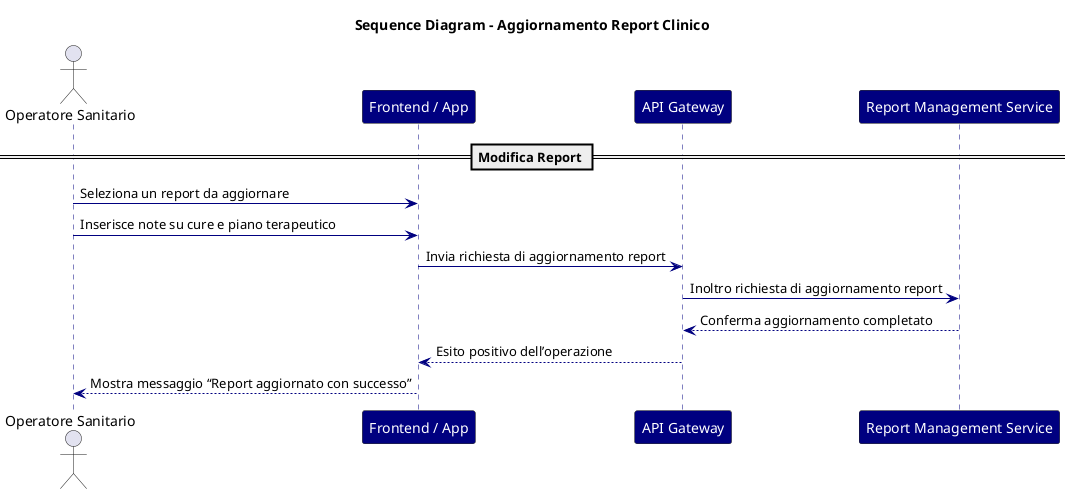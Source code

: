 @startuml sequence_diagram_REPORT_UPDATE
title Sequence Diagram - Aggiornamento Report Clinico

skinparam backgroundColor #FFFFFF
skinparam sequence {
  ArrowColor #000080
  LifeLineBorderColor #000080
  LifeLineBackgroundColor #C0392B
  ParticipantBackgroundColor #000080
  ParticipantFontColor #FFFFFF
  FontColor #000060
}

actor Operatore as "Operatore Sanitario"
participant FE as "Frontend / App"
participant APIG as "API Gateway"
participant REP as "Report Management Service"


== Modifica Report ==
Operatore -> FE : Seleziona un report da aggiornare
Operatore -> FE : Inserisce note su cure e piano terapeutico
FE -> APIG : Invia richiesta di aggiornamento report
APIG -> REP : Inoltro richiesta di aggiornamento report
REP --> APIG : Conferma aggiornamento completato
APIG --> FE : Esito positivo dell’operazione
FE --> Operatore : Mostra messaggio “Report aggiornato con successo”

@enduml
